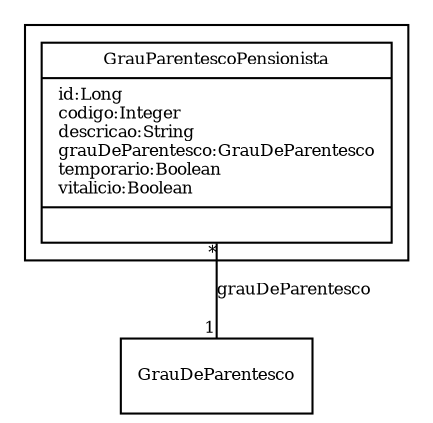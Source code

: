 digraph G{
fontname = "Times-Roman"
fontsize = 8

node [
        fontname = "Times-Roman"
        fontsize = 8
        shape = "record"
]

edge [
        fontname = "Times-Roman"
        fontsize = 8
]

subgraph clusterGRAU_DE_PARENTESCO_PARA_PENSIONISTA
{
GrauParentescoPensionista [label = "{GrauParentescoPensionista|id:Long\lcodigo:Integer\ldescricao:String\lgrauDeParentesco:GrauDeParentesco\ltemporario:Boolean\lvitalicio:Boolean\l|\l}"]
}
edge [arrowhead = "none" headlabel = "1" taillabel = "*"] GrauParentescoPensionista -> GrauDeParentesco [label = "grauDeParentesco"]
}
